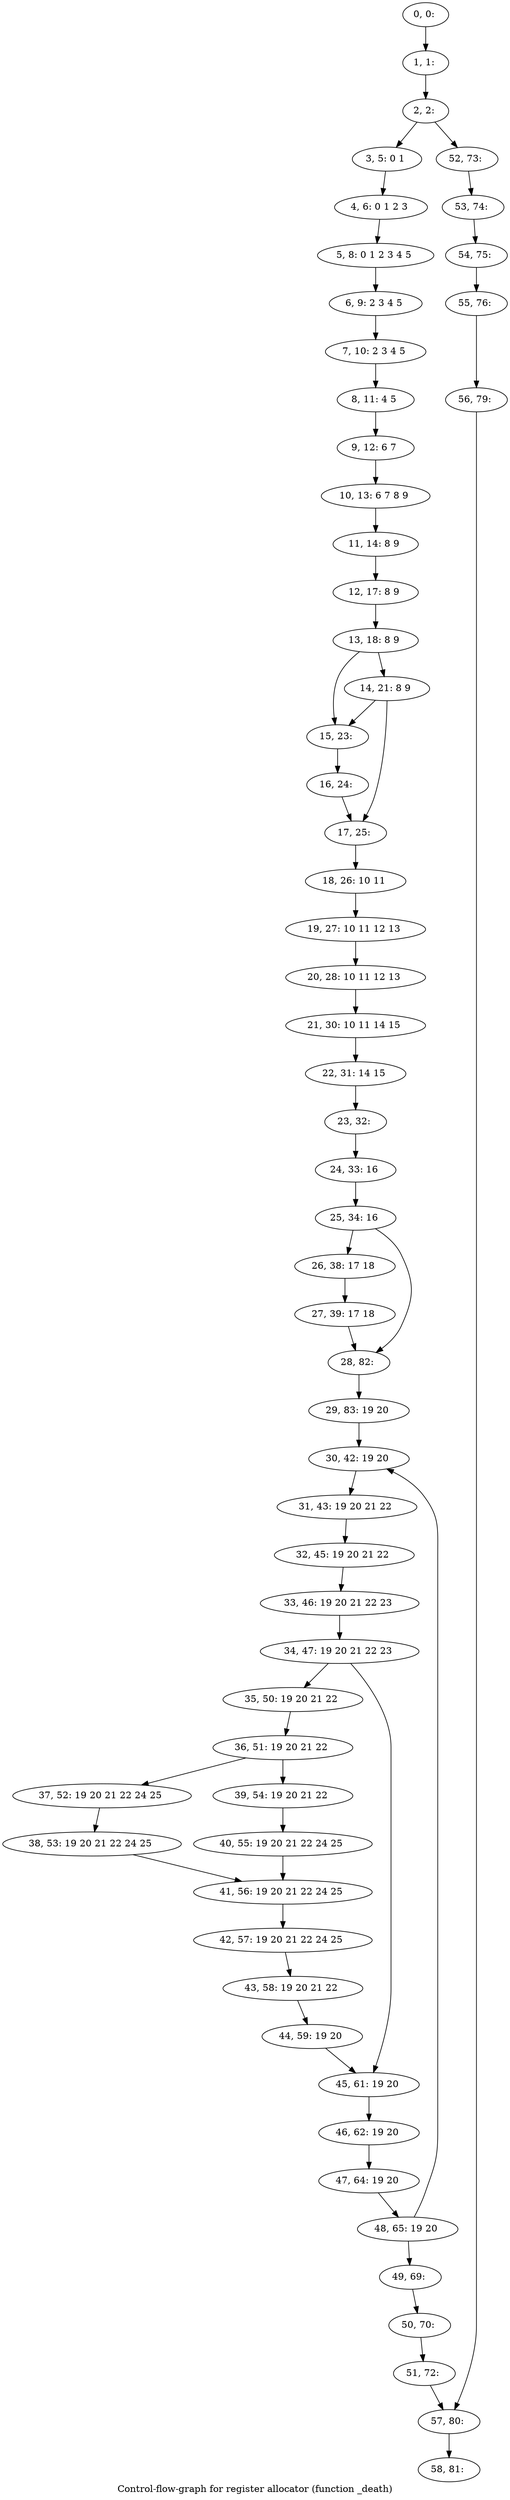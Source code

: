 digraph G {
graph [label="Control-flow-graph for register allocator (function _death)"]
0[label="0, 0: "];
1[label="1, 1: "];
2[label="2, 2: "];
3[label="3, 5: 0 1 "];
4[label="4, 6: 0 1 2 3 "];
5[label="5, 8: 0 1 2 3 4 5 "];
6[label="6, 9: 2 3 4 5 "];
7[label="7, 10: 2 3 4 5 "];
8[label="8, 11: 4 5 "];
9[label="9, 12: 6 7 "];
10[label="10, 13: 6 7 8 9 "];
11[label="11, 14: 8 9 "];
12[label="12, 17: 8 9 "];
13[label="13, 18: 8 9 "];
14[label="14, 21: 8 9 "];
15[label="15, 23: "];
16[label="16, 24: "];
17[label="17, 25: "];
18[label="18, 26: 10 11 "];
19[label="19, 27: 10 11 12 13 "];
20[label="20, 28: 10 11 12 13 "];
21[label="21, 30: 10 11 14 15 "];
22[label="22, 31: 14 15 "];
23[label="23, 32: "];
24[label="24, 33: 16 "];
25[label="25, 34: 16 "];
26[label="26, 38: 17 18 "];
27[label="27, 39: 17 18 "];
28[label="28, 82: "];
29[label="29, 83: 19 20 "];
30[label="30, 42: 19 20 "];
31[label="31, 43: 19 20 21 22 "];
32[label="32, 45: 19 20 21 22 "];
33[label="33, 46: 19 20 21 22 23 "];
34[label="34, 47: 19 20 21 22 23 "];
35[label="35, 50: 19 20 21 22 "];
36[label="36, 51: 19 20 21 22 "];
37[label="37, 52: 19 20 21 22 24 25 "];
38[label="38, 53: 19 20 21 22 24 25 "];
39[label="39, 54: 19 20 21 22 "];
40[label="40, 55: 19 20 21 22 24 25 "];
41[label="41, 56: 19 20 21 22 24 25 "];
42[label="42, 57: 19 20 21 22 24 25 "];
43[label="43, 58: 19 20 21 22 "];
44[label="44, 59: 19 20 "];
45[label="45, 61: 19 20 "];
46[label="46, 62: 19 20 "];
47[label="47, 64: 19 20 "];
48[label="48, 65: 19 20 "];
49[label="49, 69: "];
50[label="50, 70: "];
51[label="51, 72: "];
52[label="52, 73: "];
53[label="53, 74: "];
54[label="54, 75: "];
55[label="55, 76: "];
56[label="56, 79: "];
57[label="57, 80: "];
58[label="58, 81: "];
0->1 ;
1->2 ;
2->3 ;
2->52 ;
3->4 ;
4->5 ;
5->6 ;
6->7 ;
7->8 ;
8->9 ;
9->10 ;
10->11 ;
11->12 ;
12->13 ;
13->14 ;
13->15 ;
14->15 ;
14->17 ;
15->16 ;
16->17 ;
17->18 ;
18->19 ;
19->20 ;
20->21 ;
21->22 ;
22->23 ;
23->24 ;
24->25 ;
25->26 ;
25->28 ;
26->27 ;
27->28 ;
28->29 ;
29->30 ;
30->31 ;
31->32 ;
32->33 ;
33->34 ;
34->35 ;
34->45 ;
35->36 ;
36->37 ;
36->39 ;
37->38 ;
38->41 ;
39->40 ;
40->41 ;
41->42 ;
42->43 ;
43->44 ;
44->45 ;
45->46 ;
46->47 ;
47->48 ;
48->49 ;
48->30 ;
49->50 ;
50->51 ;
51->57 ;
52->53 ;
53->54 ;
54->55 ;
55->56 ;
56->57 ;
57->58 ;
}
